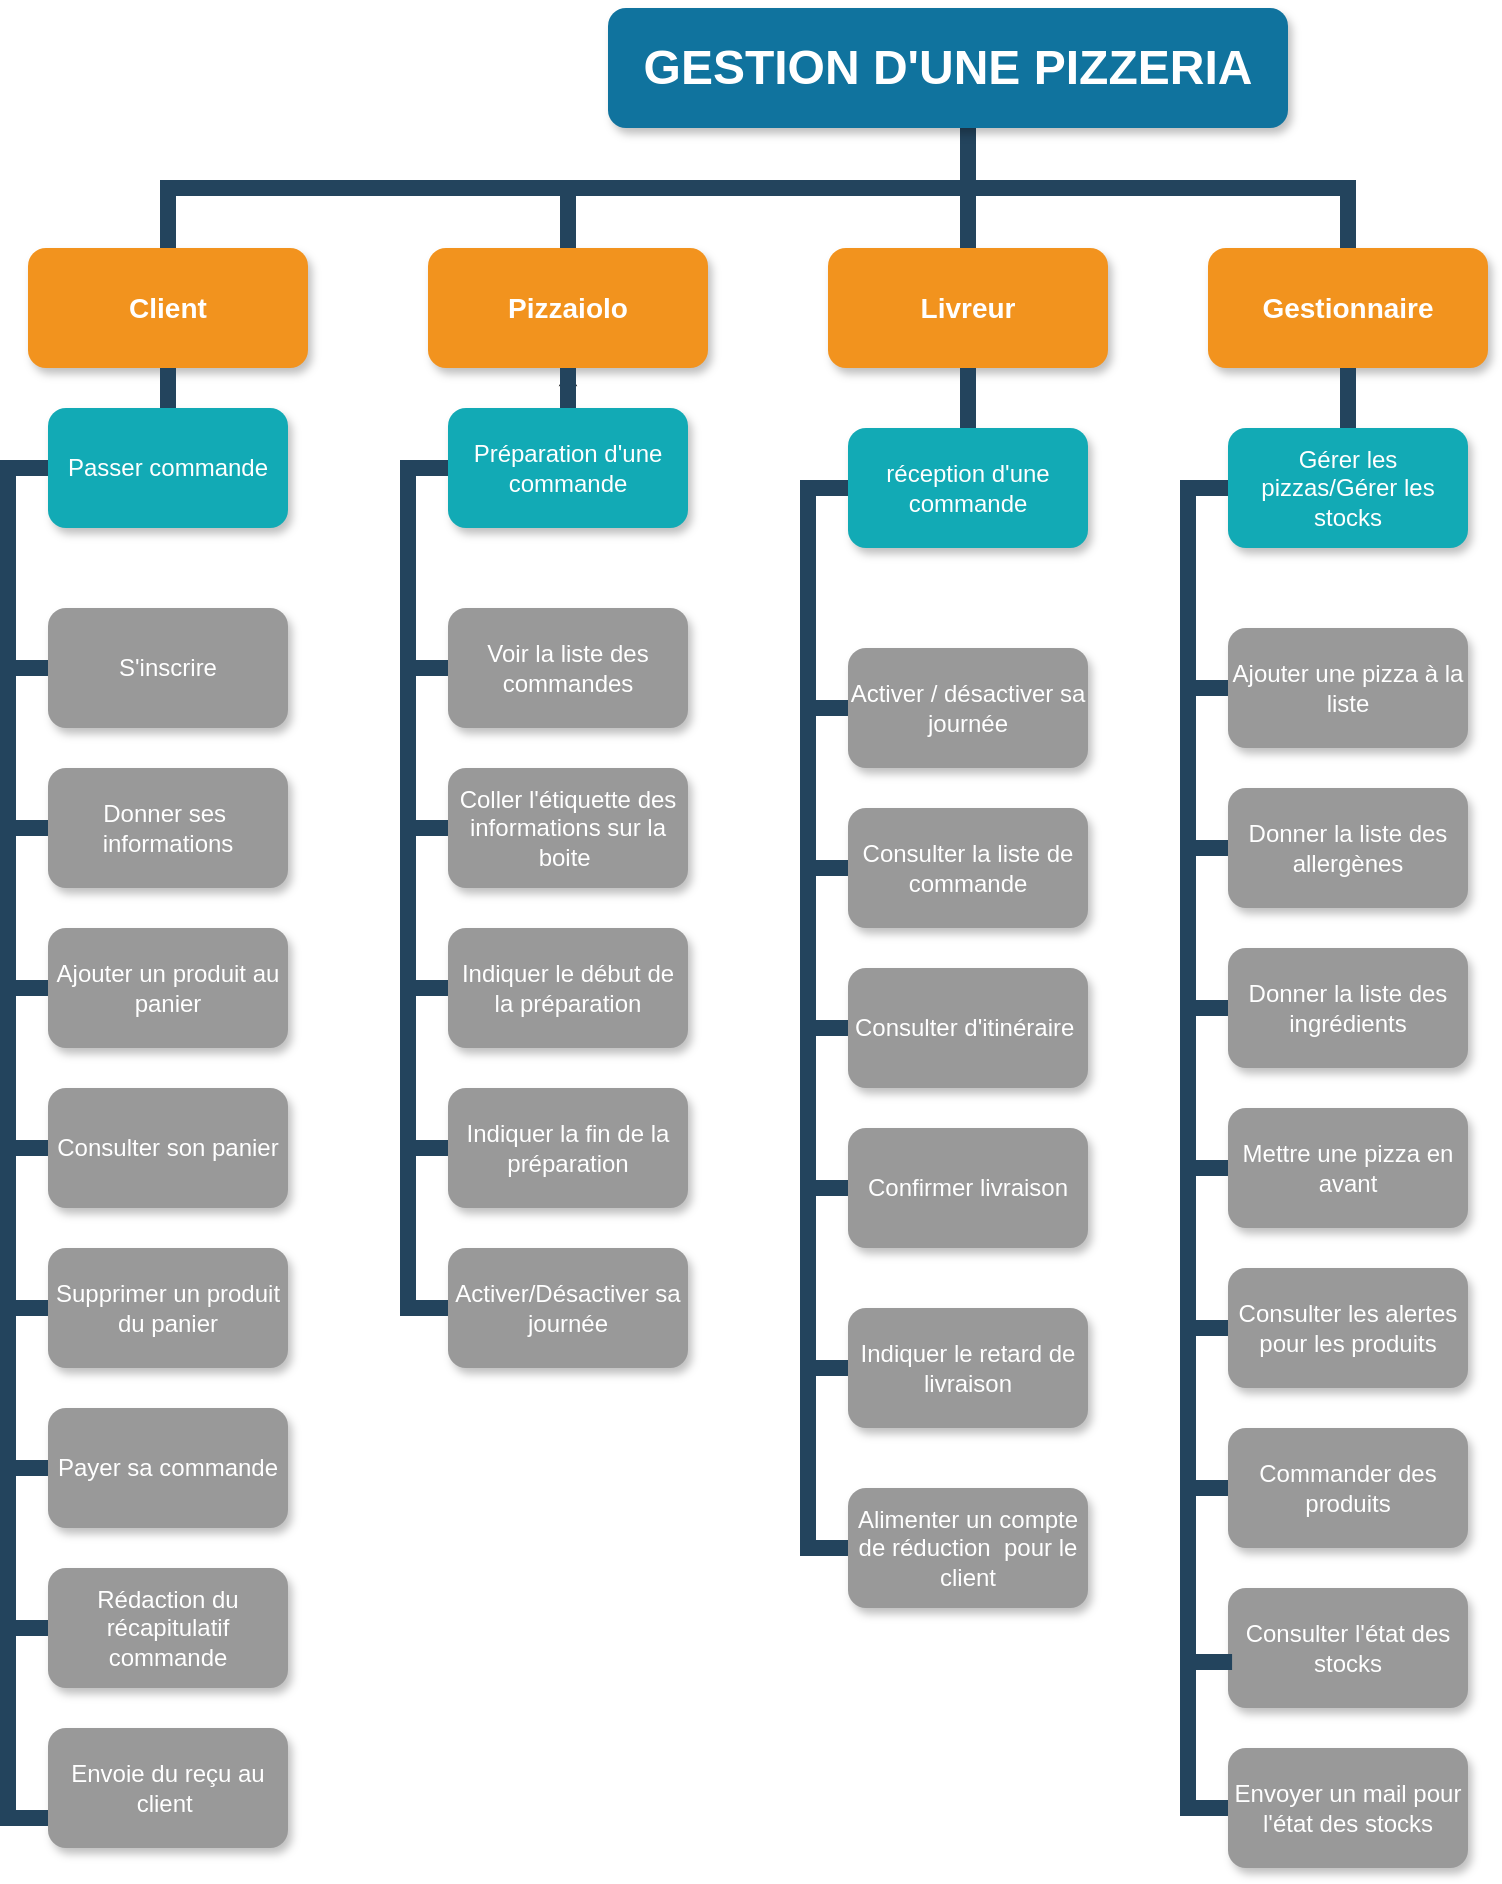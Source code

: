<mxfile version="22.1.5" type="embed">
  <diagram name="Page-1" id="64c3da0e-402f-94eb-ee01-a36477274f13">
    <mxGraphModel grid="1" page="1" gridSize="10" guides="1" tooltips="1" connect="1" arrows="1" fold="1" pageScale="1" pageWidth="1169" pageHeight="826" background="none" math="0" shadow="0">
      <root>
        <mxCell id="0" />
        <mxCell id="1" parent="0" />
        <mxCell id="4" value="Client" style="whiteSpace=wrap;rounded=1;fillColor=#F2931E;strokeColor=none;shadow=1;fontColor=#FFFFFF;fontStyle=1;fontSize=14" vertex="1" parent="1">
          <mxGeometry x="700" y="170.0" width="140" height="60" as="geometry" />
        </mxCell>
        <mxCell id="6" value="Pizzaiolo" style="whiteSpace=wrap;rounded=1;fillColor=#F2931E;strokeColor=none;shadow=1;fontColor=#FFFFFF;fontStyle=1;fontSize=14" vertex="1" parent="1">
          <mxGeometry x="900" y="170.0" width="140" height="60" as="geometry" />
        </mxCell>
        <mxCell id="7" value="Livreur" style="whiteSpace=wrap;rounded=1;fillColor=#F2931E;strokeColor=none;shadow=1;fontColor=#FFFFFF;fontStyle=1;fontSize=14" vertex="1" parent="1">
          <mxGeometry x="1100" y="170.0" width="140" height="60" as="geometry" />
        </mxCell>
        <mxCell id="8" value="Gestionnaire" style="whiteSpace=wrap;rounded=1;fillColor=#F2931E;strokeColor=none;shadow=1;fontColor=#FFFFFF;fontStyle=1;fontSize=14" vertex="1" parent="1">
          <mxGeometry x="1290" y="170.0" width="140" height="60" as="geometry" />
        </mxCell>
        <mxCell id="43" value="Passer commande" style="whiteSpace=wrap;rounded=1;fillColor=#12AAB5;strokeColor=none;shadow=1;fontColor=#FFFFFF;" vertex="1" parent="1">
          <mxGeometry x="710.0" y="250.0" width="120" height="60" as="geometry" />
        </mxCell>
        <mxCell id="45" value="S&#39;inscrire" style="whiteSpace=wrap;rounded=1;fillColor=#999999;strokeColor=none;shadow=1;fontColor=#FFFFFF;fontStyle=0" vertex="1" parent="1">
          <mxGeometry x="710.0" y="350.0" width="120" height="60" as="geometry" />
        </mxCell>
        <mxCell id="46" value="Donner ses  informations" style="whiteSpace=wrap;rounded=1;fillColor=#999999;strokeColor=none;shadow=1;fontColor=#FFFFFF;fontStyle=0" vertex="1" parent="1">
          <mxGeometry x="710.0" y="430.0" width="120" height="60" as="geometry" />
        </mxCell>
        <mxCell id="47" value="Ajouter un produit au panier" style="whiteSpace=wrap;rounded=1;fillColor=#999999;strokeColor=none;shadow=1;fontColor=#FFFFFF;fontStyle=0" vertex="1" parent="1">
          <mxGeometry x="710.0" y="510.0" width="120" height="60" as="geometry" />
        </mxCell>
        <mxCell id="48" value="Consulter son panier" style="whiteSpace=wrap;rounded=1;fillColor=#999999;strokeColor=none;shadow=1;fontColor=#FFFFFF;fontStyle=0" vertex="1" parent="1">
          <mxGeometry x="710" y="590.0" width="120" height="60" as="geometry" />
        </mxCell>
        <mxCell id="49" value="Supprimer un produit du panier" style="whiteSpace=wrap;rounded=1;fillColor=#999999;strokeColor=none;shadow=1;fontColor=#FFFFFF;fontStyle=0" vertex="1" parent="1">
          <mxGeometry x="710.0" y="670.0" width="120" height="60" as="geometry" />
        </mxCell>
        <mxCell id="116" value="" style="edgeStyle=elbowEdgeStyle;elbow=vertical;rounded=0;fontColor=#000000;endArrow=none;endFill=0;strokeWidth=8;strokeColor=#23445D;" edge="1" parent="1" source="4" target="43">
          <mxGeometry width="100" height="100" relative="1" as="geometry">
            <mxPoint x="410" y="240.0" as="sourcePoint" />
            <mxPoint x="310" y="310" as="targetPoint" />
          </mxGeometry>
        </mxCell>
        <mxCell id="118" value="" style="edgeStyle=elbowEdgeStyle;elbow=horizontal;rounded=0;fontColor=#000000;endArrow=none;endFill=0;strokeWidth=8;strokeColor=#23445D;" edge="1" parent="1" source="43" target="45">
          <mxGeometry width="100" height="100" relative="1" as="geometry">
            <mxPoint x="690" y="280.0" as="sourcePoint" />
            <mxPoint x="700.0" y="380" as="targetPoint" />
            <Array as="points">
              <mxPoint x="690" y="330" />
            </Array>
          </mxGeometry>
        </mxCell>
        <mxCell id="119" value="" style="edgeStyle=elbowEdgeStyle;elbow=horizontal;rounded=0;fontColor=#000000;endArrow=none;endFill=0;strokeWidth=8;strokeColor=#23445D;" edge="1" parent="1" source="43" target="46">
          <mxGeometry width="100" height="100" relative="1" as="geometry">
            <mxPoint x="700" y="280" as="sourcePoint" />
            <mxPoint x="700.0" y="460" as="targetPoint" />
            <Array as="points">
              <mxPoint x="690" y="370" />
            </Array>
          </mxGeometry>
        </mxCell>
        <mxCell id="120" value="" style="edgeStyle=elbowEdgeStyle;elbow=horizontal;rounded=0;fontColor=#000000;endArrow=none;endFill=0;strokeWidth=8;strokeColor=#23445D;" edge="1" parent="1" source="43" target="49">
          <mxGeometry width="100" height="100" relative="1" as="geometry">
            <mxPoint x="700" y="280" as="sourcePoint" />
            <mxPoint x="700" y="700" as="targetPoint" />
            <Array as="points">
              <mxPoint x="690" y="500" />
            </Array>
          </mxGeometry>
        </mxCell>
        <mxCell id="121" value="" style="edgeStyle=elbowEdgeStyle;elbow=horizontal;rounded=0;fontColor=#000000;endArrow=none;endFill=0;strokeWidth=8;strokeColor=#23445D;" edge="1" parent="1" source="43" target="48">
          <mxGeometry width="100" height="100" relative="1" as="geometry">
            <mxPoint x="700" y="280" as="sourcePoint" />
            <mxPoint x="700" y="620" as="targetPoint" />
            <Array as="points">
              <mxPoint x="690" y="450" />
            </Array>
          </mxGeometry>
        </mxCell>
        <mxCell id="122" value="" style="edgeStyle=elbowEdgeStyle;elbow=horizontal;rounded=0;fontColor=#000000;endArrow=none;endFill=0;strokeWidth=8;strokeColor=#23445D;" edge="1" parent="1" source="43" target="47">
          <mxGeometry width="100" height="100" relative="1" as="geometry">
            <mxPoint x="700" y="280" as="sourcePoint" />
            <mxPoint x="700.0" y="540" as="targetPoint" />
            <Array as="points">
              <mxPoint x="690" y="420" />
            </Array>
          </mxGeometry>
        </mxCell>
        <mxCell id="j36AL0XxEXY8j1aRXTPZ-233" value="" style="edgeStyle=orthogonalEdgeStyle;rounded=0;orthogonalLoop=1;jettySize=auto;html=1;" edge="1" parent="1" source="133" target="6">
          <mxGeometry relative="1" as="geometry" />
        </mxCell>
        <mxCell id="133" value="Préparation d&#39;une commande" style="whiteSpace=wrap;rounded=1;fillColor=#12AAB5;strokeColor=none;shadow=1;fontColor=#FFFFFF;" vertex="1" parent="1">
          <mxGeometry x="910.0" y="250.0" width="120" height="60" as="geometry" />
        </mxCell>
        <mxCell id="135" value="Voir la liste des commandes" style="whiteSpace=wrap;rounded=1;fillColor=#999999;strokeColor=none;shadow=1;fontColor=#FFFFFF;fontStyle=0" vertex="1" parent="1">
          <mxGeometry x="910.0" y="350.0" width="120" height="60" as="geometry" />
        </mxCell>
        <mxCell id="136" value="Coller l&#39;étiquette des informations sur la boite " style="whiteSpace=wrap;rounded=1;fillColor=#999999;strokeColor=none;shadow=1;fontColor=#FFFFFF;fontStyle=0" vertex="1" parent="1">
          <mxGeometry x="910.0" y="430.0" width="120" height="60" as="geometry" />
        </mxCell>
        <mxCell id="137" value="Indiquer le début de la préparation" style="whiteSpace=wrap;rounded=1;fillColor=#999999;strokeColor=none;shadow=1;fontColor=#FFFFFF;fontStyle=0" vertex="1" parent="1">
          <mxGeometry x="910.0" y="510.0" width="120" height="60" as="geometry" />
        </mxCell>
        <mxCell id="138" value="Indiquer la fin de la préparation" style="whiteSpace=wrap;rounded=1;fillColor=#999999;strokeColor=none;shadow=1;fontColor=#FFFFFF;fontStyle=0" vertex="1" parent="1">
          <mxGeometry x="910" y="590.0" width="120" height="60" as="geometry" />
        </mxCell>
        <mxCell id="139" value="Activer/Désactiver sa journée" style="whiteSpace=wrap;rounded=1;fillColor=#999999;strokeColor=none;shadow=1;fontColor=#FFFFFF;fontStyle=0" vertex="1" parent="1">
          <mxGeometry x="910.0" y="670.0" width="120" height="60" as="geometry" />
        </mxCell>
        <mxCell id="145" value="" style="edgeStyle=elbowEdgeStyle;elbow=horizontal;rounded=0;fontColor=#000000;endArrow=none;endFill=0;strokeWidth=8;strokeColor=#23445D;" edge="1" parent="1" source="133" target="135">
          <mxGeometry width="100" height="100" relative="1" as="geometry">
            <mxPoint x="890" y="280.0" as="sourcePoint" />
            <mxPoint x="900.0" y="380" as="targetPoint" />
            <Array as="points">
              <mxPoint x="890" y="330" />
            </Array>
          </mxGeometry>
        </mxCell>
        <mxCell id="146" value="" style="edgeStyle=elbowEdgeStyle;elbow=horizontal;rounded=0;fontColor=#000000;endArrow=none;endFill=0;strokeWidth=8;strokeColor=#23445D;" edge="1" parent="1" source="133" target="136">
          <mxGeometry width="100" height="100" relative="1" as="geometry">
            <mxPoint x="900" y="280" as="sourcePoint" />
            <mxPoint x="900.0" y="460" as="targetPoint" />
            <Array as="points">
              <mxPoint x="890" y="370" />
            </Array>
          </mxGeometry>
        </mxCell>
        <mxCell id="147" value="" style="edgeStyle=elbowEdgeStyle;elbow=horizontal;rounded=0;fontColor=#000000;endArrow=none;endFill=0;strokeWidth=8;strokeColor=#23445D;" edge="1" parent="1" source="133" target="139">
          <mxGeometry width="100" height="100" relative="1" as="geometry">
            <mxPoint x="900" y="280" as="sourcePoint" />
            <mxPoint x="900" y="700" as="targetPoint" />
            <Array as="points">
              <mxPoint x="890" y="500" />
            </Array>
          </mxGeometry>
        </mxCell>
        <mxCell id="148" value="" style="edgeStyle=elbowEdgeStyle;elbow=horizontal;rounded=0;fontColor=#000000;endArrow=none;endFill=0;strokeWidth=8;strokeColor=#23445D;" edge="1" parent="1" source="133" target="138">
          <mxGeometry width="100" height="100" relative="1" as="geometry">
            <mxPoint x="900" y="280" as="sourcePoint" />
            <mxPoint x="900" y="620" as="targetPoint" />
            <Array as="points">
              <mxPoint x="890" y="450" />
            </Array>
          </mxGeometry>
        </mxCell>
        <mxCell id="149" value="" style="edgeStyle=elbowEdgeStyle;elbow=horizontal;rounded=0;fontColor=#000000;endArrow=none;endFill=0;strokeWidth=8;strokeColor=#23445D;" edge="1" parent="1" source="133" target="137">
          <mxGeometry width="100" height="100" relative="1" as="geometry">
            <mxPoint x="900" y="280" as="sourcePoint" />
            <mxPoint x="900.0" y="540" as="targetPoint" />
            <Array as="points">
              <mxPoint x="890" y="420" />
            </Array>
          </mxGeometry>
        </mxCell>
        <mxCell id="155" value="réception d&#39;une commande" style="whiteSpace=wrap;rounded=1;fillColor=#12AAB5;strokeColor=none;shadow=1;fontColor=#FFFFFF;" vertex="1" parent="1">
          <mxGeometry x="1110.0" y="260.0" width="120" height="60" as="geometry" />
        </mxCell>
        <mxCell id="157" value="Activer / désactiver sa journée" style="whiteSpace=wrap;rounded=1;fillColor=#999999;strokeColor=none;shadow=1;fontColor=#FFFFFF;fontStyle=0" vertex="1" parent="1">
          <mxGeometry x="1110.0" y="370.0" width="120" height="60" as="geometry" />
        </mxCell>
        <mxCell id="158" value="Consulter la liste de commande" style="whiteSpace=wrap;rounded=1;fillColor=#999999;strokeColor=none;shadow=1;fontColor=#FFFFFF;fontStyle=0" vertex="1" parent="1">
          <mxGeometry x="1110" y="450.0" width="120" height="60" as="geometry" />
        </mxCell>
        <mxCell id="159" value="Consulter d&#39;itinéraire " style="whiteSpace=wrap;rounded=1;fillColor=#999999;strokeColor=none;shadow=1;fontColor=#FFFFFF;fontStyle=0" vertex="1" parent="1">
          <mxGeometry x="1110.0" y="530.0" width="120" height="60" as="geometry" />
        </mxCell>
        <mxCell id="161" value="Confirmer livraison" style="whiteSpace=wrap;rounded=1;fillColor=#999999;strokeColor=none;shadow=1;fontColor=#FFFFFF;fontStyle=0" vertex="1" parent="1">
          <mxGeometry x="1110" y="610.0" width="120" height="60" as="geometry" />
        </mxCell>
        <mxCell id="167" value="" style="edgeStyle=elbowEdgeStyle;elbow=horizontal;rounded=0;fontColor=#000000;endArrow=none;endFill=0;strokeWidth=8;strokeColor=#23445D;" edge="1" parent="1" source="155" target="157">
          <mxGeometry width="100" height="100" relative="1" as="geometry">
            <mxPoint x="1090" y="300.0" as="sourcePoint" />
            <mxPoint x="1100.0" y="400.0" as="targetPoint" />
            <Array as="points">
              <mxPoint x="1090" y="350.0" />
            </Array>
          </mxGeometry>
        </mxCell>
        <mxCell id="168" value="" style="edgeStyle=elbowEdgeStyle;elbow=horizontal;rounded=0;fontColor=#000000;endArrow=none;endFill=0;strokeWidth=8;strokeColor=#23445D;" edge="1" parent="1" source="155" target="158">
          <mxGeometry width="100" height="100" relative="1" as="geometry">
            <mxPoint x="1100" y="300.0" as="sourcePoint" />
            <mxPoint x="1100.0" y="480.0" as="targetPoint" />
            <Array as="points">
              <mxPoint x="1090" y="390.0" />
            </Array>
          </mxGeometry>
        </mxCell>
        <mxCell id="169" value="" style="edgeStyle=elbowEdgeStyle;elbow=horizontal;rounded=0;fontColor=#000000;endArrow=none;endFill=0;strokeWidth=8;strokeColor=#23445D;" edge="1" parent="1" source="155" target="161">
          <mxGeometry width="100" height="100" relative="1" as="geometry">
            <mxPoint x="1100" y="300.0" as="sourcePoint" />
            <mxPoint x="1100" y="720.0" as="targetPoint" />
            <Array as="points">
              <mxPoint x="1090" y="520.0" />
            </Array>
          </mxGeometry>
        </mxCell>
        <mxCell id="170" value="" style="edgeStyle=elbowEdgeStyle;elbow=horizontal;rounded=0;fontColor=#000000;endArrow=none;endFill=0;strokeWidth=8;strokeColor=#23445D;" edge="1" parent="1" source="155">
          <mxGeometry width="100" height="100" relative="1" as="geometry">
            <mxPoint x="1100" y="300.0" as="sourcePoint" />
            <mxPoint x="1110" y="640.0" as="targetPoint" />
            <Array as="points">
              <mxPoint x="1090" y="470.0" />
            </Array>
          </mxGeometry>
        </mxCell>
        <mxCell id="171" value="" style="edgeStyle=elbowEdgeStyle;elbow=horizontal;rounded=0;fontColor=#000000;endArrow=none;endFill=0;strokeWidth=8;strokeColor=#23445D;" edge="1" parent="1" source="155" target="159">
          <mxGeometry width="100" height="100" relative="1" as="geometry">
            <mxPoint x="1100" y="300.0" as="sourcePoint" />
            <mxPoint x="1100.0" y="560.0" as="targetPoint" />
            <Array as="points">
              <mxPoint x="1090" y="440.0" />
            </Array>
          </mxGeometry>
        </mxCell>
        <mxCell id="177" value="Gérer les pizzas/Gérer les stocks" style="whiteSpace=wrap;rounded=1;fillColor=#12AAB5;strokeColor=none;shadow=1;fontColor=#FFFFFF;" vertex="1" parent="1">
          <mxGeometry x="1300.0" y="260.0" width="120" height="60" as="geometry" />
        </mxCell>
        <mxCell id="179" value="Ajouter une pizza à la liste" style="whiteSpace=wrap;rounded=1;fillColor=#999999;strokeColor=none;shadow=1;fontColor=#FFFFFF;fontStyle=0" vertex="1" parent="1">
          <mxGeometry x="1300.0" y="360.0" width="120" height="60" as="geometry" />
        </mxCell>
        <mxCell id="180" value="Donner la liste des allergènes" style="whiteSpace=wrap;rounded=1;fillColor=#999999;strokeColor=none;shadow=1;fontColor=#FFFFFF;fontStyle=0" vertex="1" parent="1">
          <mxGeometry x="1300" y="440.0" width="120" height="60" as="geometry" />
        </mxCell>
        <mxCell id="181" value="Donner la liste des ingrédients" style="whiteSpace=wrap;rounded=1;fillColor=#999999;strokeColor=none;shadow=1;fontColor=#FFFFFF;fontStyle=0" vertex="1" parent="1">
          <mxGeometry x="1300.0" y="520.0" width="120" height="60" as="geometry" />
        </mxCell>
        <mxCell id="182" value="Mettre une pizza en avant" style="whiteSpace=wrap;rounded=1;fillColor=#999999;strokeColor=none;shadow=1;fontColor=#FFFFFF;fontStyle=0" vertex="1" parent="1">
          <mxGeometry x="1300" y="600.0" width="120" height="60" as="geometry" />
        </mxCell>
        <mxCell id="189" value="" style="edgeStyle=elbowEdgeStyle;elbow=horizontal;rounded=0;fontColor=#000000;endArrow=none;endFill=0;strokeWidth=8;strokeColor=#23445D;" edge="1" parent="1" source="177" target="179">
          <mxGeometry width="100" height="100" relative="1" as="geometry">
            <mxPoint x="1280" y="290.0" as="sourcePoint" />
            <mxPoint x="1290.0" y="390.0" as="targetPoint" />
            <Array as="points">
              <mxPoint x="1280" y="340.0" />
            </Array>
          </mxGeometry>
        </mxCell>
        <mxCell id="190" value="" style="edgeStyle=elbowEdgeStyle;elbow=horizontal;rounded=0;fontColor=#000000;endArrow=none;endFill=0;strokeWidth=8;strokeColor=#23445D;" edge="1" parent="1" source="177" target="180">
          <mxGeometry width="100" height="100" relative="1" as="geometry">
            <mxPoint x="1290" y="290.0" as="sourcePoint" />
            <mxPoint x="1290.0" y="470.0" as="targetPoint" />
            <Array as="points">
              <mxPoint x="1280" y="380.0" />
            </Array>
          </mxGeometry>
        </mxCell>
        <mxCell id="191" value="" style="edgeStyle=elbowEdgeStyle;elbow=horizontal;rounded=0;fontColor=#000000;endArrow=none;endFill=0;strokeWidth=8;strokeColor=#23445D;" edge="1" parent="1" source="177">
          <mxGeometry width="100" height="100" relative="1" as="geometry">
            <mxPoint x="1290" y="290.0" as="sourcePoint" />
            <mxPoint x="1300" y="710" as="targetPoint" />
            <Array as="points">
              <mxPoint x="1280" y="510.0" />
            </Array>
          </mxGeometry>
        </mxCell>
        <mxCell id="192" value="" style="edgeStyle=elbowEdgeStyle;elbow=horizontal;rounded=0;fontColor=#000000;endArrow=none;endFill=0;strokeWidth=8;strokeColor=#23445D;" edge="1" parent="1" source="177" target="182">
          <mxGeometry width="100" height="100" relative="1" as="geometry">
            <mxPoint x="1290" y="290.0" as="sourcePoint" />
            <mxPoint x="1290" y="630.0" as="targetPoint" />
            <Array as="points">
              <mxPoint x="1280" y="460.0" />
            </Array>
          </mxGeometry>
        </mxCell>
        <mxCell id="193" value="" style="edgeStyle=elbowEdgeStyle;elbow=horizontal;rounded=0;fontColor=#000000;endArrow=none;endFill=0;strokeWidth=8;strokeColor=#23445D;" edge="1" parent="1" source="177" target="181">
          <mxGeometry width="100" height="100" relative="1" as="geometry">
            <mxPoint x="1290" y="290.0" as="sourcePoint" />
            <mxPoint x="1290.0" y="550.0" as="targetPoint" />
            <Array as="points">
              <mxPoint x="1280" y="430.0" />
            </Array>
          </mxGeometry>
        </mxCell>
        <mxCell id="221" value="" style="edgeStyle=elbowEdgeStyle;elbow=vertical;rounded=0;fontColor=#000000;endArrow=none;endFill=0;strokeWidth=8;strokeColor=#23445D;" edge="1" parent="1" source="6" target="133">
          <mxGeometry width="100" height="100" relative="1" as="geometry">
            <mxPoint x="780" y="270" as="sourcePoint" />
            <mxPoint x="880" y="170" as="targetPoint" />
          </mxGeometry>
        </mxCell>
        <mxCell id="223" value="" style="edgeStyle=elbowEdgeStyle;elbow=vertical;rounded=0;fontColor=#000000;endArrow=none;endFill=0;strokeWidth=8;strokeColor=#23445D;" edge="1" parent="1" source="7" target="155">
          <mxGeometry width="100" height="100" relative="1" as="geometry">
            <mxPoint x="1170" y="300" as="sourcePoint" />
            <mxPoint x="1070" y="190" as="targetPoint" />
          </mxGeometry>
        </mxCell>
        <mxCell id="225" value="" style="edgeStyle=elbowEdgeStyle;elbow=vertical;rounded=0;fontColor=#000000;endArrow=none;endFill=0;strokeWidth=8;strokeColor=#23445D;" edge="1" parent="1" source="8" target="177">
          <mxGeometry width="100" height="100" relative="1" as="geometry">
            <mxPoint x="1200" y="290" as="sourcePoint" />
            <mxPoint x="1300" y="190" as="targetPoint" />
          </mxGeometry>
        </mxCell>
        <mxCell id="230" value="" style="edgeStyle=elbowEdgeStyle;elbow=vertical;rounded=0;fontColor=#000000;endArrow=none;endFill=0;strokeWidth=8;strokeColor=#23445D;" edge="1" parent="1" target="4">
          <mxGeometry width="100" height="100" relative="1" as="geometry">
            <mxPoint x="1170" y="110" as="sourcePoint" />
            <mxPoint x="650" y="50" as="targetPoint" />
          </mxGeometry>
        </mxCell>
        <mxCell id="231" value="" style="edgeStyle=elbowEdgeStyle;elbow=vertical;rounded=0;fontColor=#000000;endArrow=none;endFill=0;strokeWidth=8;strokeColor=#23445D;" edge="1" parent="1" target="6">
          <mxGeometry width="100" height="100" relative="1" as="geometry">
            <mxPoint x="1170" y="110" as="sourcePoint" />
            <mxPoint x="660" y="60" as="targetPoint" />
          </mxGeometry>
        </mxCell>
        <mxCell id="232" value="" style="edgeStyle=elbowEdgeStyle;elbow=vertical;rounded=0;fontColor=#000000;endArrow=none;endFill=0;strokeWidth=8;strokeColor=#23445D;" edge="1" parent="1" target="7">
          <mxGeometry width="100" height="100" relative="1" as="geometry">
            <mxPoint x="1170" y="110" as="sourcePoint" />
            <mxPoint x="670" y="70" as="targetPoint" />
          </mxGeometry>
        </mxCell>
        <mxCell id="233" value="" style="edgeStyle=elbowEdgeStyle;elbow=vertical;rounded=0;fontColor=#000000;endArrow=none;endFill=0;strokeWidth=8;strokeColor=#23445D;" edge="1" parent="1" target="8">
          <mxGeometry width="100" height="100" relative="1" as="geometry">
            <mxPoint x="1170" y="110" as="sourcePoint" />
            <mxPoint x="680" y="80" as="targetPoint" />
          </mxGeometry>
        </mxCell>
        <mxCell id="5gMmeGah2d1mpTeywoMz-234" value="GESTION D&#39;UNE PIZZERIA" style="whiteSpace=wrap;rounded=1;shadow=1;fillColor=#10739E;strokeColor=none;fontColor=#FFFFFF;fontStyle=1;fontSize=24" vertex="1" parent="1">
          <mxGeometry x="990" y="50" width="340" height="60" as="geometry" />
        </mxCell>
        <mxCell id="5gMmeGah2d1mpTeywoMz-235" value="Payer sa commande" style="whiteSpace=wrap;rounded=1;fillColor=#999999;strokeColor=none;shadow=1;fontColor=#FFFFFF;fontStyle=0" vertex="1" parent="1">
          <mxGeometry x="710.0" y="750.0" width="120" height="60" as="geometry" />
        </mxCell>
        <mxCell id="5gMmeGah2d1mpTeywoMz-236" value="Rédaction du récapitulatif commande" style="whiteSpace=wrap;rounded=1;fillColor=#999999;strokeColor=none;shadow=1;fontColor=#FFFFFF;fontStyle=0" vertex="1" parent="1">
          <mxGeometry x="710.0" y="830.0" width="120" height="60" as="geometry" />
        </mxCell>
        <mxCell id="5gMmeGah2d1mpTeywoMz-237" value="Envoie du reçu au client " style="whiteSpace=wrap;rounded=1;fillColor=#999999;strokeColor=none;shadow=1;fontColor=#FFFFFF;fontStyle=0" vertex="1" parent="1">
          <mxGeometry x="710.0" y="910.0" width="120" height="60" as="geometry" />
        </mxCell>
        <mxCell id="5gMmeGah2d1mpTeywoMz-238" value="" style="edgeStyle=elbowEdgeStyle;elbow=horizontal;rounded=0;fontColor=#000000;endArrow=none;endFill=0;strokeWidth=8;strokeColor=#23445D;entryX=0;entryY=0.75;entryDx=0;entryDy=0;" edge="1" parent="1" target="5gMmeGah2d1mpTeywoMz-237">
          <mxGeometry width="100" height="100" relative="1" as="geometry">
            <mxPoint x="710" y="620" as="sourcePoint" />
            <mxPoint x="710" y="1040" as="targetPoint" />
            <Array as="points">
              <mxPoint x="690" y="840" />
            </Array>
          </mxGeometry>
        </mxCell>
        <mxCell id="uo69wMzim2l0k1nWoEHW-233" value="Indiquer le retard de livraison" style="whiteSpace=wrap;rounded=1;fillColor=#999999;strokeColor=none;shadow=1;fontColor=#FFFFFF;fontStyle=0" vertex="1" parent="1">
          <mxGeometry x="1110" y="700.0" width="120" height="60" as="geometry" />
        </mxCell>
        <mxCell id="uo69wMzim2l0k1nWoEHW-234" value="Alimenter un compte de réduction  pour le client" style="whiteSpace=wrap;rounded=1;fillColor=#999999;strokeColor=none;shadow=1;fontColor=#FFFFFF;fontStyle=0" vertex="1" parent="1">
          <mxGeometry x="1110" y="790.0" width="120" height="60" as="geometry" />
        </mxCell>
        <mxCell id="uo69wMzim2l0k1nWoEHW-235" value="" style="edgeStyle=elbowEdgeStyle;elbow=horizontal;rounded=0;fontColor=#000000;endArrow=none;endFill=0;strokeWidth=8;strokeColor=#23445D;entryX=0;entryY=0.5;entryDx=0;entryDy=0;" edge="1" parent="1" target="uo69wMzim2l0k1nWoEHW-234">
          <mxGeometry width="100" height="100" relative="1" as="geometry">
            <mxPoint x="1110" y="560" as="sourcePoint" />
            <mxPoint x="1110" y="990" as="targetPoint" />
            <Array as="points">
              <mxPoint x="1090" y="790.0" />
            </Array>
          </mxGeometry>
        </mxCell>
        <mxCell id="uo69wMzim2l0k1nWoEHW-236" value="" style="edgeStyle=elbowEdgeStyle;elbow=horizontal;rounded=0;fontColor=#000000;endArrow=none;endFill=0;strokeWidth=8;strokeColor=#23445D;" edge="1" parent="1" target="uo69wMzim2l0k1nWoEHW-233">
          <mxGeometry width="100" height="100" relative="1" as="geometry">
            <mxPoint x="1110" y="640" as="sourcePoint" />
            <mxPoint x="1110" y="980" as="targetPoint" />
            <Array as="points">
              <mxPoint x="1090" y="870.0" />
            </Array>
          </mxGeometry>
        </mxCell>
        <mxCell id="uo69wMzim2l0k1nWoEHW-237" value="Consulter les alertes pour les produits" style="whiteSpace=wrap;rounded=1;fillColor=#999999;strokeColor=none;shadow=1;fontColor=#FFFFFF;fontStyle=0" vertex="1" parent="1">
          <mxGeometry x="1300" y="680.0" width="120" height="60" as="geometry" />
        </mxCell>
        <mxCell id="uo69wMzim2l0k1nWoEHW-238" value="Commander des produits" style="whiteSpace=wrap;rounded=1;fillColor=#999999;strokeColor=none;shadow=1;fontColor=#FFFFFF;fontStyle=0" vertex="1" parent="1">
          <mxGeometry x="1300" y="760.0" width="120" height="60" as="geometry" />
        </mxCell>
        <mxCell id="uo69wMzim2l0k1nWoEHW-239" value="Consulter l&#39;état des stocks" style="whiteSpace=wrap;rounded=1;fillColor=#999999;strokeColor=none;shadow=1;fontColor=#FFFFFF;fontStyle=0" vertex="1" parent="1">
          <mxGeometry x="1300" y="840.0" width="120" height="60" as="geometry" />
        </mxCell>
        <mxCell id="uo69wMzim2l0k1nWoEHW-240" value="Envoyer un mail pour l&#39;état des stocks" style="whiteSpace=wrap;rounded=1;fillColor=#999999;strokeColor=none;shadow=1;fontColor=#FFFFFF;fontStyle=0" vertex="1" parent="1">
          <mxGeometry x="1300" y="920" width="120" height="60" as="geometry" />
        </mxCell>
        <mxCell id="uo69wMzim2l0k1nWoEHW-241" value="" style="edgeStyle=elbowEdgeStyle;elbow=horizontal;rounded=0;fontColor=#000000;endArrow=none;endFill=0;strokeWidth=8;strokeColor=#23445D;entryX=0;entryY=0.5;entryDx=0;entryDy=0;" edge="1" parent="1" target="uo69wMzim2l0k1nWoEHW-240">
          <mxGeometry width="100" height="100" relative="1" as="geometry">
            <mxPoint x="1300" y="710" as="sourcePoint" />
            <mxPoint x="1300" y="1130" as="targetPoint" />
            <Array as="points">
              <mxPoint x="1280" y="930.0" />
            </Array>
          </mxGeometry>
        </mxCell>
        <mxCell id="uo69wMzim2l0k1nWoEHW-242" value="" style="edgeStyle=elbowEdgeStyle;elbow=horizontal;rounded=0;fontColor=#000000;endArrow=none;endFill=0;strokeWidth=8;strokeColor=#23445D;entryX=0.017;entryY=0.617;entryDx=0;entryDy=0;entryPerimeter=0;" edge="1" parent="1" target="uo69wMzim2l0k1nWoEHW-239">
          <mxGeometry width="100" height="100" relative="1" as="geometry">
            <mxPoint x="1300" y="710" as="sourcePoint" />
            <mxPoint x="1300" y="1030" as="targetPoint" />
            <Array as="points">
              <mxPoint x="1280" y="930.0" />
            </Array>
          </mxGeometry>
        </mxCell>
        <mxCell id="uo69wMzim2l0k1nWoEHW-243" value="" style="edgeStyle=elbowEdgeStyle;elbow=horizontal;rounded=0;fontColor=#000000;endArrow=none;endFill=0;strokeWidth=8;strokeColor=#23445D;" edge="1" parent="1" target="uo69wMzim2l0k1nWoEHW-238">
          <mxGeometry width="100" height="100" relative="1" as="geometry">
            <mxPoint x="1300" y="710" as="sourcePoint" />
            <mxPoint x="1302" y="873.5" as="targetPoint" />
            <Array as="points">
              <mxPoint x="1280" y="926.5" />
            </Array>
          </mxGeometry>
        </mxCell>
        <mxCell id="48TjV_Vs0mLk7y6FhmHE-233" value="" style="edgeStyle=elbowEdgeStyle;elbow=horizontal;rounded=0;fontColor=#000000;endArrow=none;endFill=0;strokeWidth=8;strokeColor=#23445D;entryX=0;entryY=0.5;entryDx=0;entryDy=0;" edge="1" parent="1" target="5gMmeGah2d1mpTeywoMz-236">
          <mxGeometry width="100" height="100" relative="1" as="geometry">
            <mxPoint x="710" y="780" as="sourcePoint" />
            <mxPoint x="710" y="1120" as="targetPoint" />
            <Array as="points">
              <mxPoint x="690" y="950" />
            </Array>
          </mxGeometry>
        </mxCell>
      </root>
    </mxGraphModel>
  </diagram>
</mxfile>
